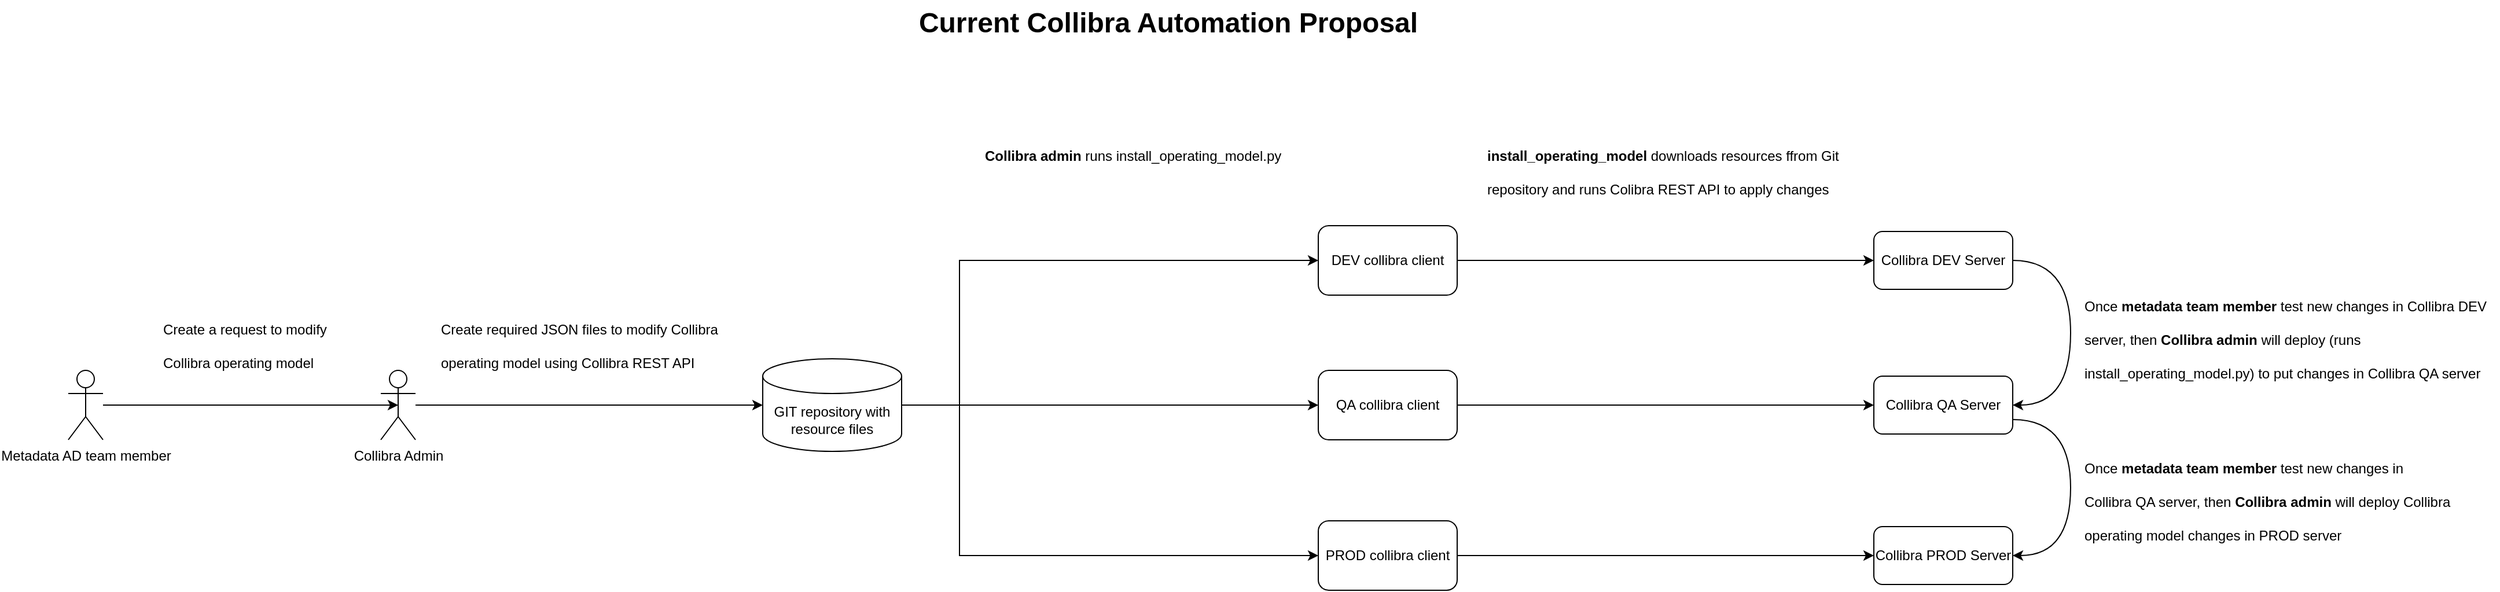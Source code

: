<mxfile version="28.0.7">
  <diagram name="Página-1" id="u04i3cQdtpB7zdGnlN5U">
    <mxGraphModel grid="1" page="1" gridSize="10" guides="1" tooltips="1" connect="1" arrows="1" fold="1" pageScale="1" pageWidth="827" pageHeight="1169" math="0" shadow="0">
      <root>
        <mxCell id="0" />
        <mxCell id="1" parent="0" />
        <mxCell id="3qG0o3F8UkpTVEEooYiG-29" style="edgeStyle=orthogonalEdgeStyle;rounded=0;orthogonalLoop=1;jettySize=auto;html=1;entryX=0;entryY=0.5;entryDx=0;entryDy=0;" edge="1" parent="1" source="3qG0o3F8UkpTVEEooYiG-1" target="3qG0o3F8UkpTVEEooYiG-25">
          <mxGeometry relative="1" as="geometry" />
        </mxCell>
        <mxCell id="3qG0o3F8UkpTVEEooYiG-1" value="DEV collibra client" style="rounded=1;whiteSpace=wrap;html=1;" vertex="1" parent="1">
          <mxGeometry x="1190" y="385" width="120" height="60" as="geometry" />
        </mxCell>
        <mxCell id="3qG0o3F8UkpTVEEooYiG-30" style="edgeStyle=orthogonalEdgeStyle;rounded=0;orthogonalLoop=1;jettySize=auto;html=1;entryX=0;entryY=0.5;entryDx=0;entryDy=0;" edge="1" parent="1" source="3qG0o3F8UkpTVEEooYiG-2" target="3qG0o3F8UkpTVEEooYiG-27">
          <mxGeometry relative="1" as="geometry" />
        </mxCell>
        <mxCell id="3qG0o3F8UkpTVEEooYiG-2" value="QA collibra client" style="rounded=1;whiteSpace=wrap;html=1;" vertex="1" parent="1">
          <mxGeometry x="1190" y="510" width="120" height="60" as="geometry" />
        </mxCell>
        <mxCell id="3qG0o3F8UkpTVEEooYiG-31" style="edgeStyle=orthogonalEdgeStyle;rounded=0;orthogonalLoop=1;jettySize=auto;html=1;entryX=0;entryY=0.5;entryDx=0;entryDy=0;" edge="1" parent="1" source="3qG0o3F8UkpTVEEooYiG-3" target="3qG0o3F8UkpTVEEooYiG-26">
          <mxGeometry relative="1" as="geometry" />
        </mxCell>
        <mxCell id="3qG0o3F8UkpTVEEooYiG-3" value="PROD collibra client" style="rounded=1;whiteSpace=wrap;html=1;" vertex="1" parent="1">
          <mxGeometry x="1190" y="640" width="120" height="60" as="geometry" />
        </mxCell>
        <mxCell id="3qG0o3F8UkpTVEEooYiG-18" style="edgeStyle=orthogonalEdgeStyle;rounded=0;orthogonalLoop=1;jettySize=auto;html=1;entryX=0;entryY=0.5;entryDx=0;entryDy=0;" edge="1" parent="1" source="3qG0o3F8UkpTVEEooYiG-4" target="3qG0o3F8UkpTVEEooYiG-1">
          <mxGeometry relative="1" as="geometry">
            <Array as="points">
              <mxPoint x="880" y="540" />
              <mxPoint x="880" y="415" />
            </Array>
          </mxGeometry>
        </mxCell>
        <mxCell id="3qG0o3F8UkpTVEEooYiG-19" style="edgeStyle=orthogonalEdgeStyle;rounded=0;orthogonalLoop=1;jettySize=auto;html=1;entryX=0;entryY=0.5;entryDx=0;entryDy=0;" edge="1" parent="1" source="3qG0o3F8UkpTVEEooYiG-4" target="3qG0o3F8UkpTVEEooYiG-2">
          <mxGeometry relative="1" as="geometry" />
        </mxCell>
        <mxCell id="3qG0o3F8UkpTVEEooYiG-20" style="edgeStyle=orthogonalEdgeStyle;rounded=0;orthogonalLoop=1;jettySize=auto;html=1;entryX=0;entryY=0.5;entryDx=0;entryDy=0;" edge="1" parent="1" source="3qG0o3F8UkpTVEEooYiG-4" target="3qG0o3F8UkpTVEEooYiG-3">
          <mxGeometry relative="1" as="geometry">
            <Array as="points">
              <mxPoint x="880" y="540" />
              <mxPoint x="880" y="670" />
            </Array>
          </mxGeometry>
        </mxCell>
        <mxCell id="3qG0o3F8UkpTVEEooYiG-4" value="GIT repository with resource files" style="shape=cylinder3;whiteSpace=wrap;html=1;boundedLbl=1;backgroundOutline=1;size=15;" vertex="1" parent="1">
          <mxGeometry x="710" y="500" width="120" height="80" as="geometry" />
        </mxCell>
        <mxCell id="3qG0o3F8UkpTVEEooYiG-5" value="Metadata AD team member" style="shape=umlActor;verticalLabelPosition=bottom;verticalAlign=top;html=1;outlineConnect=0;" vertex="1" parent="1">
          <mxGeometry x="110" y="510" width="30" height="60" as="geometry" />
        </mxCell>
        <mxCell id="3qG0o3F8UkpTVEEooYiG-6" value="Collibra Admin" style="shape=umlActor;verticalLabelPosition=bottom;verticalAlign=top;html=1;outlineConnect=0;" vertex="1" parent="1">
          <mxGeometry x="380" y="510" width="30" height="60" as="geometry" />
        </mxCell>
        <mxCell id="3qG0o3F8UkpTVEEooYiG-11" style="edgeStyle=orthogonalEdgeStyle;rounded=0;orthogonalLoop=1;jettySize=auto;html=1;entryX=0.5;entryY=0.5;entryDx=0;entryDy=0;entryPerimeter=0;" edge="1" parent="1" source="3qG0o3F8UkpTVEEooYiG-5" target="3qG0o3F8UkpTVEEooYiG-6">
          <mxGeometry relative="1" as="geometry" />
        </mxCell>
        <mxCell id="3qG0o3F8UkpTVEEooYiG-13" style="edgeStyle=orthogonalEdgeStyle;rounded=0;orthogonalLoop=1;jettySize=auto;html=1;entryX=0;entryY=0.5;entryDx=0;entryDy=0;entryPerimeter=0;" edge="1" parent="1" source="3qG0o3F8UkpTVEEooYiG-6" target="3qG0o3F8UkpTVEEooYiG-4">
          <mxGeometry relative="1" as="geometry" />
        </mxCell>
        <mxCell id="3qG0o3F8UkpTVEEooYiG-16" value="&lt;h1 style=&quot;margin-top: 0px; margin-bottom: 16.08px;&quot;&gt;&lt;span style=&quot;background-color: transparent; color: light-dark(rgb(0, 0, 0), rgb(255, 255, 255)); font-weight: normal;&quot;&gt;&lt;font style=&quot;font-size: 12px;&quot;&gt;Create a request to modify Collibra operating model structure&lt;/font&gt;&lt;/span&gt;&lt;/h1&gt;" style="text;html=1;whiteSpace=wrap;overflow=hidden;rounded=0;" vertex="1" parent="1">
          <mxGeometry x="190" y="450" width="150" height="70" as="geometry" />
        </mxCell>
        <mxCell id="3qG0o3F8UkpTVEEooYiG-17" value="&lt;h1 style=&quot;margin-top: 0px; margin-bottom: 16.08px;&quot;&gt;&lt;span style=&quot;background-color: transparent; color: light-dark(rgb(0, 0, 0), rgb(255, 255, 255)); font-weight: normal;&quot;&gt;&lt;font style=&quot;font-size: 12px;&quot;&gt;Create required JSON files to modify Collibra operating model using Collibra REST API&lt;/font&gt;&lt;/span&gt;&lt;/h1&gt;" style="text;html=1;whiteSpace=wrap;overflow=hidden;rounded=0;" vertex="1" parent="1">
          <mxGeometry x="430" y="450" width="260" height="80" as="geometry" />
        </mxCell>
        <mxCell id="3qG0o3F8UkpTVEEooYiG-21" value="&lt;h1 style=&quot;margin-top: 0px; margin-bottom: 16.08px;&quot;&gt;&lt;span style=&quot;background-color: transparent; color: light-dark(rgb(0, 0, 0), rgb(255, 255, 255));&quot;&gt;&lt;font style=&quot;font-size: 12px;&quot;&gt;Collibra admin&lt;span style=&quot;font-weight: normal;&quot;&gt; runs install_operating_model.py&lt;/span&gt;&lt;/font&gt;&lt;/span&gt;&lt;/h1&gt;" style="text;html=1;whiteSpace=wrap;overflow=hidden;rounded=0;" vertex="1" parent="1">
          <mxGeometry x="900" y="300" width="260" height="70" as="geometry" />
        </mxCell>
        <mxCell id="3qG0o3F8UkpTVEEooYiG-34" style="edgeStyle=orthogonalEdgeStyle;rounded=0;orthogonalLoop=1;jettySize=auto;html=1;entryX=1;entryY=0.5;entryDx=0;entryDy=0;curved=1;exitX=1;exitY=0.5;exitDx=0;exitDy=0;" edge="1" parent="1" source="3qG0o3F8UkpTVEEooYiG-25" target="3qG0o3F8UkpTVEEooYiG-27">
          <mxGeometry relative="1" as="geometry">
            <Array as="points">
              <mxPoint x="1840" y="415" />
              <mxPoint x="1840" y="540" />
            </Array>
          </mxGeometry>
        </mxCell>
        <mxCell id="3qG0o3F8UkpTVEEooYiG-25" value="Collibra DEV Server" style="rounded=1;whiteSpace=wrap;html=1;" vertex="1" parent="1">
          <mxGeometry x="1670" y="390" width="120" height="50" as="geometry" />
        </mxCell>
        <mxCell id="3qG0o3F8UkpTVEEooYiG-26" value="Collibra PROD Server" style="rounded=1;whiteSpace=wrap;html=1;" vertex="1" parent="1">
          <mxGeometry x="1670" y="645" width="120" height="50" as="geometry" />
        </mxCell>
        <mxCell id="3qG0o3F8UkpTVEEooYiG-37" style="edgeStyle=orthogonalEdgeStyle;rounded=0;orthogonalLoop=1;jettySize=auto;html=1;entryX=1;entryY=0.5;entryDx=0;entryDy=0;curved=1;exitX=1;exitY=0.75;exitDx=0;exitDy=0;" edge="1" parent="1" source="3qG0o3F8UkpTVEEooYiG-27" target="3qG0o3F8UkpTVEEooYiG-26">
          <mxGeometry relative="1" as="geometry">
            <Array as="points">
              <mxPoint x="1840" y="553" />
              <mxPoint x="1840" y="670" />
            </Array>
          </mxGeometry>
        </mxCell>
        <mxCell id="3qG0o3F8UkpTVEEooYiG-27" value="Collibra QA Server" style="rounded=1;whiteSpace=wrap;html=1;" vertex="1" parent="1">
          <mxGeometry x="1670" y="515" width="120" height="50" as="geometry" />
        </mxCell>
        <mxCell id="3qG0o3F8UkpTVEEooYiG-32" value="&lt;font style=&quot;font-size: 24px;&quot;&gt;Current Collibra Automation Proposal&lt;/font&gt;" style="text;html=1;align=center;verticalAlign=middle;resizable=0;points=[];autosize=1;strokeColor=none;fillColor=none;fontStyle=1" vertex="1" parent="1">
          <mxGeometry x="850" y="190" width="420" height="40" as="geometry" />
        </mxCell>
        <mxCell id="3qG0o3F8UkpTVEEooYiG-33" value="&lt;h1 style=&quot;margin-top: 0px; margin-bottom: 16.08px;&quot;&gt;&lt;span style=&quot;background-color: transparent; color: light-dark(rgb(0, 0, 0), rgb(255, 255, 255));&quot;&gt;&lt;font style=&quot;font-size: 12px;&quot;&gt;install_operating_model&lt;span style=&quot;font-weight: normal;&quot;&gt; downloads resources ffrom Git repository and runs Colibra REST API to apply changes&lt;/span&gt;&lt;/font&gt;&lt;/span&gt;&lt;/h1&gt;" style="text;html=1;whiteSpace=wrap;overflow=hidden;rounded=0;" vertex="1" parent="1">
          <mxGeometry x="1334" y="300" width="320" height="70" as="geometry" />
        </mxCell>
        <mxCell id="3qG0o3F8UkpTVEEooYiG-35" value="&lt;h1 style=&quot;margin-top: 0px; margin-bottom: 16.08px;&quot;&gt;&lt;span style=&quot;font-size: 12px; font-weight: normal;&quot;&gt;Once&lt;/span&gt;&lt;span style=&quot;font-size: 12px;&quot;&gt; metadata team member &lt;/span&gt;&lt;span style=&quot;font-size: 12px; font-weight: normal;&quot;&gt;test new changes in Collibra DEV server, then&amp;nbsp;&lt;/span&gt;&lt;span style=&quot;font-size: 12px;&quot;&gt;Collibra admin&amp;nbsp;&lt;/span&gt;&lt;span style=&quot;font-weight: normal; font-size: 12px; background-color: transparent; color: light-dark(rgb(0, 0, 0), rgb(255, 255, 255));&quot;&gt;will&amp;nbsp;&lt;/span&gt;&lt;span style=&quot;font-weight: normal; font-size: 12px; background-color: transparent; color: light-dark(rgb(0, 0, 0), rgb(255, 255, 255));&quot;&gt;deploy (runs install_operating_model.py) to put changes in Collibra QA server&lt;/span&gt;&lt;/h1&gt;" style="text;html=1;whiteSpace=wrap;overflow=hidden;rounded=0;" vertex="1" parent="1">
          <mxGeometry x="1850" y="430" width="360" height="100" as="geometry" />
        </mxCell>
        <mxCell id="3qG0o3F8UkpTVEEooYiG-38" value="&lt;h1 style=&quot;margin-top: 0px; margin-bottom: 16.08px;&quot;&gt;&lt;span style=&quot;font-size: 12px; font-weight: normal;&quot;&gt;Once&lt;/span&gt;&lt;span style=&quot;font-size: 12px;&quot;&gt; metadata team member &lt;/span&gt;&lt;span style=&quot;font-size: 12px; font-weight: normal;&quot;&gt;test new changes in Collibra QA server, then&amp;nbsp;&lt;/span&gt;&lt;span style=&quot;font-size: 12px;&quot;&gt;Collibra admin&amp;nbsp;&lt;/span&gt;&lt;span style=&quot;font-weight: normal; font-size: 12px; background-color: transparent; color: light-dark(rgb(0, 0, 0), rgb(255, 255, 255));&quot;&gt;will&amp;nbsp;&lt;/span&gt;&lt;span style=&quot;font-weight: normal; font-size: 12px; background-color: transparent; color: light-dark(rgb(0, 0, 0), rgb(255, 255, 255));&quot;&gt;deploy Collibra operating model changes in PROD server&lt;/span&gt;&lt;/h1&gt;" style="text;html=1;whiteSpace=wrap;overflow=hidden;rounded=0;" vertex="1" parent="1">
          <mxGeometry x="1850" y="570" width="320" height="100" as="geometry" />
        </mxCell>
      </root>
    </mxGraphModel>
  </diagram>
</mxfile>
